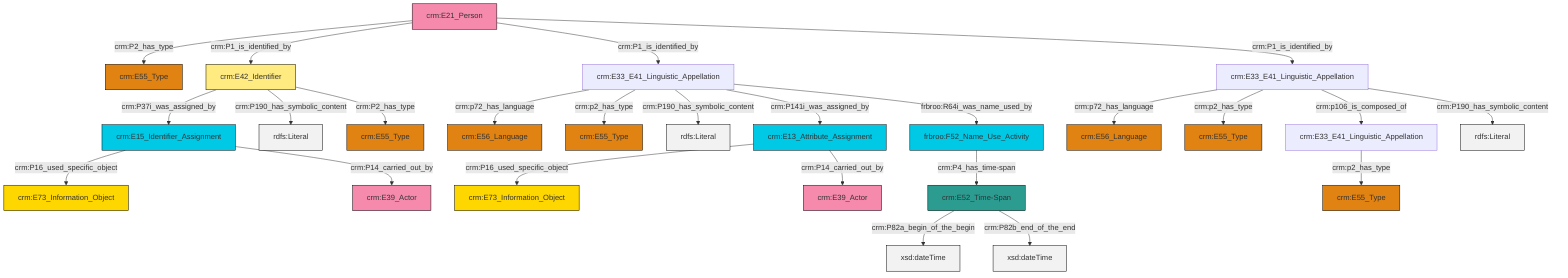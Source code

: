 graph TD
classDef Literal fill:#f2f2f2,stroke:#000000;
classDef CRM_Entity fill:#FFFFFF,stroke:#000000;
classDef Temporal_Entity fill:#00C9E6, stroke:#000000;
classDef Type fill:#E18312, stroke:#000000;
classDef Time-Span fill:#2C9C91, stroke:#000000;
classDef Appellation fill:#FFEB7F, stroke:#000000;
classDef Place fill:#008836, stroke:#000000;
classDef Persistent_Item fill:#B266B2, stroke:#000000;
classDef Conceptual_Object fill:#FFD700, stroke:#000000;
classDef Physical_Thing fill:#D2B48C, stroke:#000000;
classDef Actor fill:#f58aad, stroke:#000000;
classDef PC_Classes fill:#4ce600, stroke:#000000;
classDef Multi fill:#cccccc,stroke:#000000;

0["crm:E33_E41_Linguistic_Appellation"]:::Default -->|crm:p72_has_language| 12["crm:E56_Language"]:::Type
13["crm:E42_Identifier"]:::Appellation -->|crm:P37i_was_assigned_by| 14["crm:E15_Identifier_Assignment"]:::Temporal_Entity
8["crm:E33_E41_Linguistic_Appellation"]:::Default -->|crm:p72_has_language| 18["crm:E56_Language"]:::Type
0["crm:E33_E41_Linguistic_Appellation"]:::Default -->|crm:p2_has_type| 2["crm:E55_Type"]:::Type
23["crm:E21_Person"]:::Actor -->|crm:P2_has_type| 24["crm:E55_Type"]:::Type
8["crm:E33_E41_Linguistic_Appellation"]:::Default -->|crm:p2_has_type| 15["crm:E55_Type"]:::Type
14["crm:E15_Identifier_Assignment"]:::Temporal_Entity -->|crm:P16_used_specific_object| 19["crm:E73_Information_Object"]:::Conceptual_Object
0["crm:E33_E41_Linguistic_Appellation"]:::Default -->|crm:P190_has_symbolic_content| 25[rdfs:Literal]:::Literal
14["crm:E15_Identifier_Assignment"]:::Temporal_Entity -->|crm:P14_carried_out_by| 26["crm:E39_Actor"]:::Actor
8["crm:E33_E41_Linguistic_Appellation"]:::Default -->|crm:p106_is_composed_of| 6["crm:E33_E41_Linguistic_Appellation"]:::Default
23["crm:E21_Person"]:::Actor -->|crm:P1_is_identified_by| 13["crm:E42_Identifier"]:::Appellation
33["frbroo:F52_Name_Use_Activity"]:::Temporal_Entity -->|crm:P4_has_time-span| 34["crm:E52_Time-Span"]:::Time-Span
34["crm:E52_Time-Span"]:::Time-Span -->|crm:P82a_begin_of_the_begin| 36[xsd:dateTime]:::Literal
0["crm:E33_E41_Linguistic_Appellation"]:::Default -->|crm:P141i_was_assigned_by| 27["crm:E13_Attribute_Assignment"]:::Temporal_Entity
13["crm:E42_Identifier"]:::Appellation -->|crm:P190_has_symbolic_content| 38[rdfs:Literal]:::Literal
27["crm:E13_Attribute_Assignment"]:::Temporal_Entity -->|crm:P16_used_specific_object| 21["crm:E73_Information_Object"]:::Conceptual_Object
0["crm:E33_E41_Linguistic_Appellation"]:::Default -->|frbroo:R64i_was_name_used_by| 33["frbroo:F52_Name_Use_Activity"]:::Temporal_Entity
23["crm:E21_Person"]:::Actor -->|crm:P1_is_identified_by| 0["crm:E33_E41_Linguistic_Appellation"]:::Default
23["crm:E21_Person"]:::Actor -->|crm:P1_is_identified_by| 8["crm:E33_E41_Linguistic_Appellation"]:::Default
34["crm:E52_Time-Span"]:::Time-Span -->|crm:P82b_end_of_the_end| 42[xsd:dateTime]:::Literal
6["crm:E33_E41_Linguistic_Appellation"]:::Default -->|crm:p2_has_type| 10["crm:E55_Type"]:::Type
27["crm:E13_Attribute_Assignment"]:::Temporal_Entity -->|crm:P14_carried_out_by| 4["crm:E39_Actor"]:::Actor
13["crm:E42_Identifier"]:::Appellation -->|crm:P2_has_type| 39["crm:E55_Type"]:::Type
8["crm:E33_E41_Linguistic_Appellation"]:::Default -->|crm:P190_has_symbolic_content| 46[rdfs:Literal]:::Literal